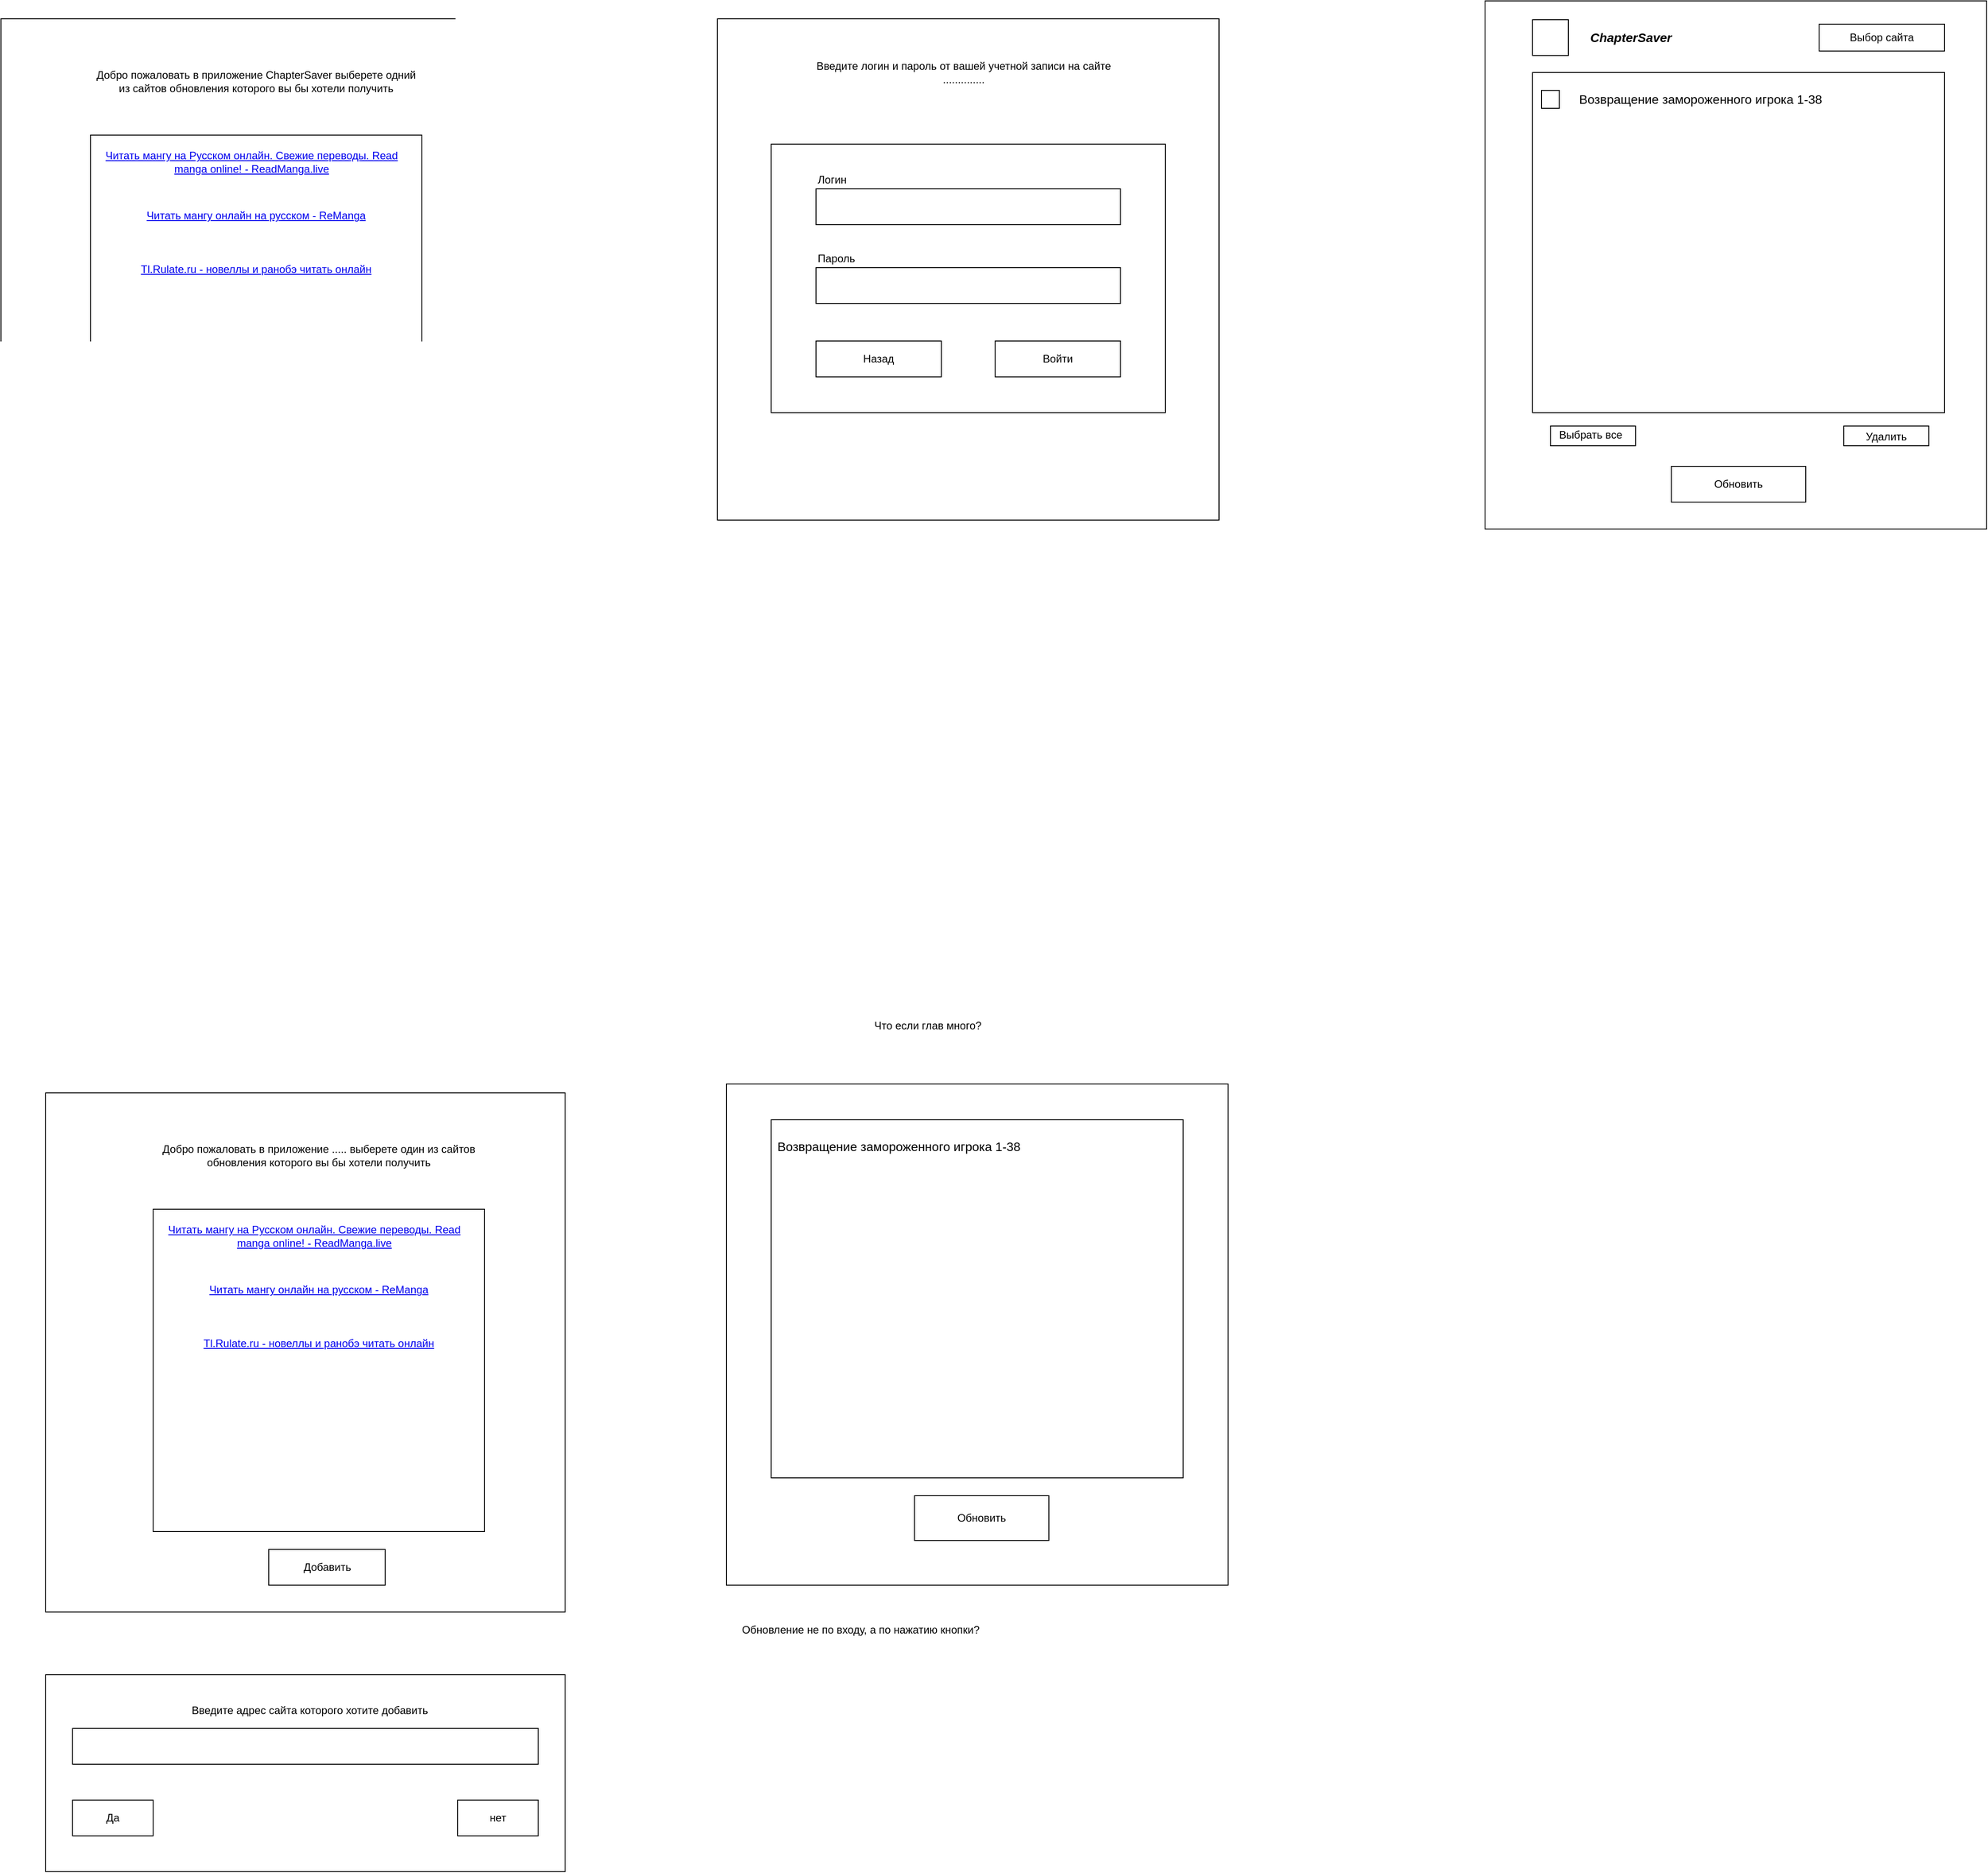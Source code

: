 <mxfile version="14.8.6" type="device"><diagram id="0ZRg6iNP9SsyqFUMD9Ha" name="Page-1"><mxGraphModel dx="3655" dy="2140" grid="1" gridSize="10" guides="1" tooltips="1" connect="1" arrows="1" fold="1" page="1" pageScale="1" pageWidth="827" pageHeight="1169" math="0" shadow="0"><root><mxCell id="0"/><mxCell id="1" parent="0"/><mxCell id="9fzHAD5JA-6sYhPfT4fR-95" value="" style="rounded=0;whiteSpace=wrap;html=1;align=left;" parent="1" vertex="1"><mxGeometry x="1777" y="70" width="560" height="590" as="geometry"/></mxCell><mxCell id="9fzHAD5JA-6sYhPfT4fR-88" value="" style="rounded=0;whiteSpace=wrap;html=1;align=left;" parent="1" vertex="1"><mxGeometry x="2177.5" y="545" width="95" height="22" as="geometry"/></mxCell><mxCell id="9fzHAD5JA-6sYhPfT4fR-1" value="" style="whiteSpace=wrap;html=1;aspect=fixed;" parent="1" vertex="1"><mxGeometry x="120" y="90" width="560" height="560" as="geometry"/></mxCell><mxCell id="9fzHAD5JA-6sYhPfT4fR-2" value="" style="rounded=0;whiteSpace=wrap;html=1;" parent="1" vertex="1"><mxGeometry x="220" y="220" width="370" height="360" as="geometry"/></mxCell><mxCell id="9fzHAD5JA-6sYhPfT4fR-3" value="Добро пожаловать в приложение ChapterSaver выберете одний из сайтов обновления которого вы бы хотели получить" style="text;html=1;strokeColor=none;fillColor=none;align=center;verticalAlign=middle;whiteSpace=wrap;rounded=0;" parent="1" vertex="1"><mxGeometry x="220" y="130" width="370" height="60" as="geometry"/></mxCell><mxCell id="9fzHAD5JA-6sYhPfT4fR-4" value="&lt;a href=&quot;https://readmanga.live/&quot;&gt;Читать мангу на Русском онлайн. Свежие переводы. Read manga online! - ReadManga.live&lt;/a&gt;" style="text;html=1;strokeColor=none;fillColor=none;align=center;verticalAlign=middle;whiteSpace=wrap;rounded=0;" parent="1" vertex="1"><mxGeometry x="230" y="230" width="340" height="40" as="geometry"/></mxCell><mxCell id="9fzHAD5JA-6sYhPfT4fR-5" value="&lt;a href=&quot;https://remanga.org/&quot;&gt;Читать мангу онлайн на русском - ReManga&lt;/a&gt;" style="text;html=1;strokeColor=none;fillColor=none;align=center;verticalAlign=middle;whiteSpace=wrap;rounded=0;" parent="1" vertex="1"><mxGeometry x="235" y="290" width="340" height="40" as="geometry"/></mxCell><mxCell id="9fzHAD5JA-6sYhPfT4fR-6" value="&lt;a href=&quot;https://tl.rulate.ru/&quot;&gt;Tl.Rulate.ru - новеллы и ранобэ читать онлайн&lt;/a&gt;" style="text;html=1;strokeColor=none;fillColor=none;align=center;verticalAlign=middle;whiteSpace=wrap;rounded=0;" parent="1" vertex="1"><mxGeometry x="235" y="350" width="340" height="40" as="geometry"/></mxCell><mxCell id="9fzHAD5JA-6sYhPfT4fR-7" value="" style="whiteSpace=wrap;html=1;aspect=fixed;" parent="1" vertex="1"><mxGeometry x="170" y="1290" width="580" height="580" as="geometry"/></mxCell><mxCell id="9fzHAD5JA-6sYhPfT4fR-8" value="" style="rounded=0;whiteSpace=wrap;html=1;" parent="1" vertex="1"><mxGeometry x="290" y="1420" width="370" height="360" as="geometry"/></mxCell><mxCell id="9fzHAD5JA-6sYhPfT4fR-9" value="Добро пожаловать в приложение ..... выберете один из сайтов обновления которого вы бы хотели получить" style="text;html=1;strokeColor=none;fillColor=none;align=center;verticalAlign=middle;whiteSpace=wrap;rounded=0;" parent="1" vertex="1"><mxGeometry x="290" y="1330" width="370" height="60" as="geometry"/></mxCell><mxCell id="9fzHAD5JA-6sYhPfT4fR-10" value="&lt;a href=&quot;https://readmanga.live/&quot;&gt;Читать мангу на Русском онлайн. Свежие переводы. Read manga online! - ReadManga.live&lt;/a&gt;" style="text;html=1;strokeColor=none;fillColor=none;align=center;verticalAlign=middle;whiteSpace=wrap;rounded=0;" parent="1" vertex="1"><mxGeometry x="300" y="1430" width="340" height="40" as="geometry"/></mxCell><mxCell id="9fzHAD5JA-6sYhPfT4fR-11" value="&lt;a href=&quot;https://remanga.org/&quot;&gt;Читать мангу онлайн на русском - ReManga&lt;/a&gt;" style="text;html=1;strokeColor=none;fillColor=none;align=center;verticalAlign=middle;whiteSpace=wrap;rounded=0;" parent="1" vertex="1"><mxGeometry x="305" y="1490" width="340" height="40" as="geometry"/></mxCell><mxCell id="9fzHAD5JA-6sYhPfT4fR-12" value="&lt;a href=&quot;https://tl.rulate.ru/&quot;&gt;Tl.Rulate.ru - новеллы и ранобэ читать онлайн&lt;/a&gt;" style="text;html=1;strokeColor=none;fillColor=none;align=center;verticalAlign=middle;whiteSpace=wrap;rounded=0;" parent="1" vertex="1"><mxGeometry x="305" y="1550" width="340" height="40" as="geometry"/></mxCell><mxCell id="9fzHAD5JA-6sYhPfT4fR-13" value="" style="rounded=0;whiteSpace=wrap;html=1;" parent="1" vertex="1"><mxGeometry x="419" y="1800" width="130" height="40" as="geometry"/></mxCell><mxCell id="9fzHAD5JA-6sYhPfT4fR-15" value="Добавить" style="text;html=1;strokeColor=none;fillColor=none;align=center;verticalAlign=middle;whiteSpace=wrap;rounded=0;" parent="1" vertex="1"><mxGeometry x="419" y="1810" width="131" height="20" as="geometry"/></mxCell><mxCell id="9fzHAD5JA-6sYhPfT4fR-16" value="" style="rounded=0;whiteSpace=wrap;html=1;" parent="1" vertex="1"><mxGeometry x="170" y="1940" width="580" height="220" as="geometry"/></mxCell><mxCell id="9fzHAD5JA-6sYhPfT4fR-17" value="Введите адрес сайта которого хотите добавить" style="text;html=1;strokeColor=none;fillColor=none;align=center;verticalAlign=middle;whiteSpace=wrap;rounded=0;" parent="1" vertex="1"><mxGeometry x="220" y="1960" width="490" height="40" as="geometry"/></mxCell><mxCell id="9fzHAD5JA-6sYhPfT4fR-18" value="" style="rounded=0;whiteSpace=wrap;html=1;" parent="1" vertex="1"><mxGeometry x="200" y="2000" width="520" height="40" as="geometry"/></mxCell><mxCell id="9fzHAD5JA-6sYhPfT4fR-19" value="" style="rounded=0;whiteSpace=wrap;html=1;" parent="1" vertex="1"><mxGeometry x="200" y="2080" width="90" height="40" as="geometry"/></mxCell><mxCell id="9fzHAD5JA-6sYhPfT4fR-20" value="" style="rounded=0;whiteSpace=wrap;html=1;" parent="1" vertex="1"><mxGeometry x="630" y="2080" width="90" height="40" as="geometry"/></mxCell><mxCell id="9fzHAD5JA-6sYhPfT4fR-21" value="Да" style="text;html=1;strokeColor=none;fillColor=none;align=center;verticalAlign=middle;whiteSpace=wrap;rounded=0;" parent="1" vertex="1"><mxGeometry x="200" y="2080" width="90" height="40" as="geometry"/></mxCell><mxCell id="9fzHAD5JA-6sYhPfT4fR-22" value="нет" style="text;html=1;strokeColor=none;fillColor=none;align=center;verticalAlign=middle;whiteSpace=wrap;rounded=0;" parent="1" vertex="1"><mxGeometry x="630" y="2080" width="90" height="40" as="geometry"/></mxCell><mxCell id="9fzHAD5JA-6sYhPfT4fR-23" value="" style="whiteSpace=wrap;html=1;aspect=fixed;" parent="1" vertex="1"><mxGeometry x="920" y="90" width="560" height="560" as="geometry"/></mxCell><mxCell id="9fzHAD5JA-6sYhPfT4fR-24" value="" style="rounded=0;whiteSpace=wrap;html=1;" parent="1" vertex="1"><mxGeometry x="980" y="230" width="440" height="300" as="geometry"/></mxCell><mxCell id="9fzHAD5JA-6sYhPfT4fR-25" value="Введите логин и пароль от вашей учетной записи на сайте&lt;br&gt;.............." style="text;html=1;strokeColor=none;fillColor=none;align=center;verticalAlign=middle;whiteSpace=wrap;rounded=0;" parent="1" vertex="1"><mxGeometry x="1000" y="140" width="390" height="20" as="geometry"/></mxCell><mxCell id="9fzHAD5JA-6sYhPfT4fR-27" value="" style="rounded=0;whiteSpace=wrap;html=1;" parent="1" vertex="1"><mxGeometry x="1030" y="280" width="340" height="40" as="geometry"/></mxCell><mxCell id="9fzHAD5JA-6sYhPfT4fR-28" value="" style="rounded=0;whiteSpace=wrap;html=1;" parent="1" vertex="1"><mxGeometry x="1030" y="368" width="340" height="40" as="geometry"/></mxCell><mxCell id="9fzHAD5JA-6sYhPfT4fR-29" value="Логин" style="text;html=1;strokeColor=none;fillColor=none;align=left;verticalAlign=middle;whiteSpace=wrap;rounded=0;" parent="1" vertex="1"><mxGeometry x="1030" y="260" width="160" height="20" as="geometry"/></mxCell><mxCell id="9fzHAD5JA-6sYhPfT4fR-30" value="Пароль" style="text;html=1;strokeColor=none;fillColor=none;align=left;verticalAlign=middle;whiteSpace=wrap;rounded=0;" parent="1" vertex="1"><mxGeometry x="1030" y="348" width="160" height="20" as="geometry"/></mxCell><mxCell id="9fzHAD5JA-6sYhPfT4fR-31" value="" style="rounded=0;whiteSpace=wrap;html=1;align=left;" parent="1" vertex="1"><mxGeometry x="1030" y="450" width="140" height="40" as="geometry"/></mxCell><mxCell id="9fzHAD5JA-6sYhPfT4fR-32" value="" style="rounded=0;whiteSpace=wrap;html=1;align=left;" parent="1" vertex="1"><mxGeometry x="1230" y="450" width="140" height="40" as="geometry"/></mxCell><mxCell id="9fzHAD5JA-6sYhPfT4fR-33" value="Назад" style="text;html=1;strokeColor=none;fillColor=none;align=center;verticalAlign=middle;whiteSpace=wrap;rounded=0;" parent="1" vertex="1"><mxGeometry x="1030" y="450" width="140" height="40" as="geometry"/></mxCell><mxCell id="9fzHAD5JA-6sYhPfT4fR-34" value="Войти" style="text;html=1;strokeColor=none;fillColor=none;align=center;verticalAlign=middle;whiteSpace=wrap;rounded=0;" parent="1" vertex="1"><mxGeometry x="1230" y="450" width="140" height="40" as="geometry"/></mxCell><mxCell id="9fzHAD5JA-6sYhPfT4fR-35" value="" style="whiteSpace=wrap;html=1;aspect=fixed;" parent="1" vertex="1"><mxGeometry x="930" y="1280" width="560" height="560" as="geometry"/></mxCell><mxCell id="9fzHAD5JA-6sYhPfT4fR-57" value="" style="rounded=0;whiteSpace=wrap;html=1;align=left;" parent="1" vertex="1"><mxGeometry x="980" y="1320" width="460" height="400" as="geometry"/></mxCell><mxCell id="9fzHAD5JA-6sYhPfT4fR-58" value="" style="rounded=0;whiteSpace=wrap;html=1;align=left;" parent="1" vertex="1"><mxGeometry x="1140" y="1740" width="150" height="50" as="geometry"/></mxCell><mxCell id="9fzHAD5JA-6sYhPfT4fR-59" value="Обновить" style="text;html=1;strokeColor=none;fillColor=none;align=center;verticalAlign=middle;whiteSpace=wrap;rounded=0;" parent="1" vertex="1"><mxGeometry x="1140" y="1740" width="150" height="50" as="geometry"/></mxCell><mxCell id="9fzHAD5JA-6sYhPfT4fR-60" value="&lt;span style=&quot;font-size: 14px&quot;&gt;Возвращение замороженного игрока 1-38&lt;/span&gt;" style="text;html=1;strokeColor=none;fillColor=none;align=left;verticalAlign=middle;whiteSpace=wrap;rounded=0;" parent="1" vertex="1"><mxGeometry x="985" y="1330" width="435" height="40" as="geometry"/></mxCell><mxCell id="9fzHAD5JA-6sYhPfT4fR-61" value="Что если глав много?" style="text;html=1;strokeColor=none;fillColor=none;align=center;verticalAlign=middle;whiteSpace=wrap;rounded=0;" parent="1" vertex="1"><mxGeometry x="1010" y="1200" width="290" height="30" as="geometry"/></mxCell><mxCell id="9fzHAD5JA-6sYhPfT4fR-62" value="Обновление не по входу, а по нажатию кнопки?" style="text;html=1;strokeColor=none;fillColor=none;align=center;verticalAlign=middle;whiteSpace=wrap;rounded=0;" parent="1" vertex="1"><mxGeometry x="930" y="1880" width="300" height="20" as="geometry"/></mxCell><mxCell id="9fzHAD5JA-6sYhPfT4fR-64" value="" style="rounded=0;whiteSpace=wrap;html=1;align=left;" parent="1" vertex="1"><mxGeometry x="1830" y="150" width="460" height="380" as="geometry"/></mxCell><mxCell id="9fzHAD5JA-6sYhPfT4fR-65" value="" style="rounded=0;whiteSpace=wrap;html=1;align=left;" parent="1" vertex="1"><mxGeometry x="1985" y="590" width="150" height="40" as="geometry"/></mxCell><mxCell id="9fzHAD5JA-6sYhPfT4fR-66" value="Обновить" style="text;html=1;strokeColor=none;fillColor=none;align=center;verticalAlign=middle;whiteSpace=wrap;rounded=0;" parent="1" vertex="1"><mxGeometry x="1985" y="595" width="150" height="30" as="geometry"/></mxCell><mxCell id="9fzHAD5JA-6sYhPfT4fR-67" value="&lt;span style=&quot;font-size: 14px&quot;&gt;Возвращение замороженного игрока 1-38&lt;/span&gt;" style="text;html=1;strokeColor=none;fillColor=none;align=left;verticalAlign=middle;whiteSpace=wrap;rounded=0;" parent="1" vertex="1"><mxGeometry x="1880" y="160" width="390" height="40" as="geometry"/></mxCell><mxCell id="9fzHAD5JA-6sYhPfT4fR-69" value="" style="rounded=0;whiteSpace=wrap;html=1;align=left;" parent="1" vertex="1"><mxGeometry x="1840" y="170" width="20" height="20" as="geometry"/></mxCell><mxCell id="9fzHAD5JA-6sYhPfT4fR-71" value="Удалить" style="text;html=1;strokeColor=none;fillColor=none;align=center;verticalAlign=middle;whiteSpace=wrap;rounded=0;" parent="1" vertex="1"><mxGeometry x="2180" y="547" width="90" height="20" as="geometry"/></mxCell><mxCell id="9fzHAD5JA-6sYhPfT4fR-90" value="" style="rounded=0;whiteSpace=wrap;html=1;align=left;" parent="1" vertex="1"><mxGeometry x="1850" y="545" width="95" height="22" as="geometry"/></mxCell><mxCell id="9fzHAD5JA-6sYhPfT4fR-70" value="Выбрать все" style="text;html=1;strokeColor=none;fillColor=none;align=center;verticalAlign=middle;whiteSpace=wrap;rounded=0;" parent="1" vertex="1"><mxGeometry x="1850" y="545" width="90" height="20" as="geometry"/></mxCell><mxCell id="9fzHAD5JA-6sYhPfT4fR-91" value="" style="rounded=0;whiteSpace=wrap;html=1;align=left;" parent="1" vertex="1"><mxGeometry x="2150" y="96" width="140" height="30" as="geometry"/></mxCell><mxCell id="9fzHAD5JA-6sYhPfT4fR-92" value="Выбор сайта" style="text;html=1;strokeColor=none;fillColor=none;align=center;verticalAlign=middle;whiteSpace=wrap;rounded=0;" parent="1" vertex="1"><mxGeometry x="2150" y="101" width="140" height="20" as="geometry"/></mxCell><mxCell id="9fzHAD5JA-6sYhPfT4fR-93" value="&lt;font style=&quot;font-size: 14px&quot;&gt;&lt;i&gt;&lt;b&gt;ChapterSaver&lt;/b&gt;&lt;/i&gt;&lt;/font&gt;" style="text;html=1;strokeColor=none;fillColor=none;align=center;verticalAlign=middle;whiteSpace=wrap;rounded=0;" parent="1" vertex="1"><mxGeometry x="1880" y="97" width="120" height="27.5" as="geometry"/></mxCell><mxCell id="9fzHAD5JA-6sYhPfT4fR-94" value="" style="rounded=0;whiteSpace=wrap;html=1;align=left;" parent="1" vertex="1"><mxGeometry x="1830" y="91" width="40" height="40" as="geometry"/></mxCell></root></mxGraphModel></diagram></mxfile>